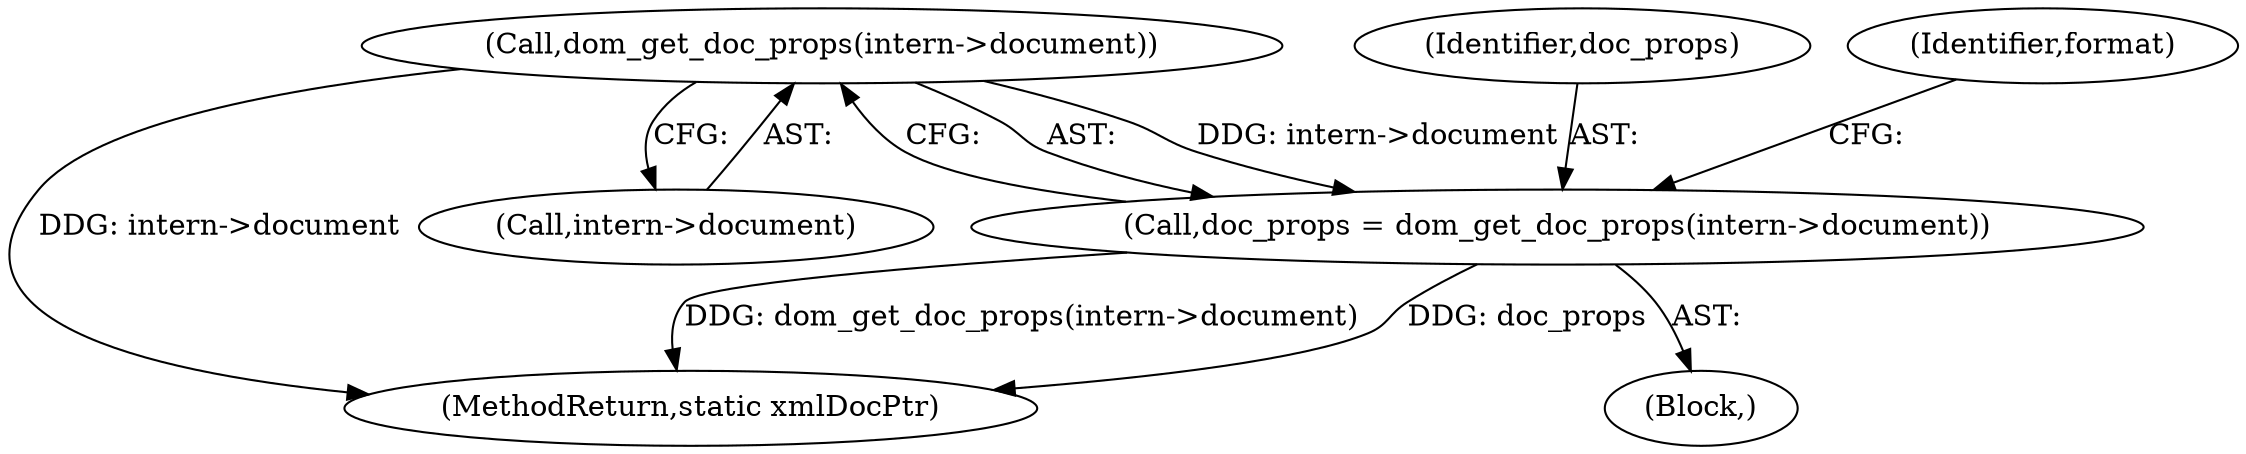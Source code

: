 digraph "0_php_4435b9142ff9813845d5c97ab29a5d637bedb257@pointer" {
"1000707" [label="(Call,dom_get_doc_props(intern->document))"];
"1000705" [label="(Call,doc_props = dom_get_doc_props(intern->document))"];
"1000706" [label="(Identifier,doc_props)"];
"1000707" [label="(Call,dom_get_doc_props(intern->document))"];
"1001428" [label="(MethodReturn,static xmlDocPtr)"];
"1000705" [label="(Call,doc_props = dom_get_doc_props(intern->document))"];
"1000675" [label="(Block,)"];
"1000708" [label="(Call,intern->document)"];
"1000712" [label="(Identifier,format)"];
"1000707" -> "1000705"  [label="AST: "];
"1000707" -> "1000708"  [label="CFG: "];
"1000708" -> "1000707"  [label="AST: "];
"1000705" -> "1000707"  [label="CFG: "];
"1000707" -> "1001428"  [label="DDG: intern->document"];
"1000707" -> "1000705"  [label="DDG: intern->document"];
"1000705" -> "1000675"  [label="AST: "];
"1000706" -> "1000705"  [label="AST: "];
"1000712" -> "1000705"  [label="CFG: "];
"1000705" -> "1001428"  [label="DDG: doc_props"];
"1000705" -> "1001428"  [label="DDG: dom_get_doc_props(intern->document)"];
}
